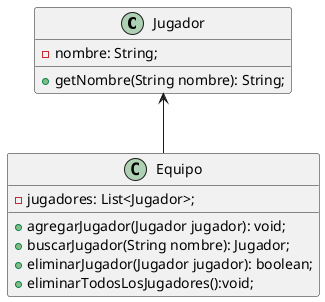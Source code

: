 @startuml
class Jugador{
    -nombre: String;
    +getNombre(String nombre): String;
}
class Equipo {
    -jugadores: List<Jugador>;
    +agregarJugador(Jugador jugador): void;
    +buscarJugador(String nombre): Jugador;
    +eliminarJugador(Jugador jugador): boolean;
    +eliminarTodosLosJugadores():void;
}
Jugador <-- Equipo
